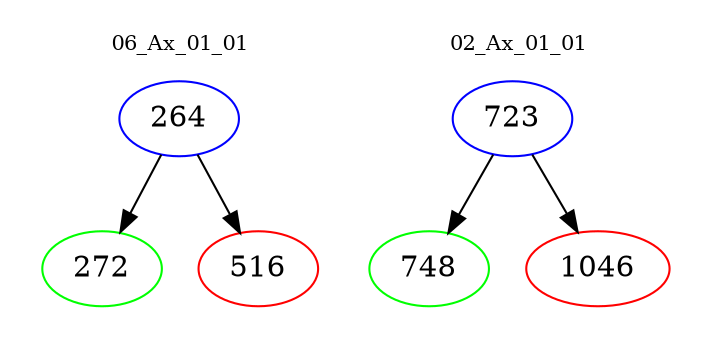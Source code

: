 digraph{
subgraph cluster_0 {
color = white
label = "06_Ax_01_01";
fontsize=10;
T0_264 [label="264", color="blue"]
T0_264 -> T0_272 [color="black"]
T0_272 [label="272", color="green"]
T0_264 -> T0_516 [color="black"]
T0_516 [label="516", color="red"]
}
subgraph cluster_1 {
color = white
label = "02_Ax_01_01";
fontsize=10;
T1_723 [label="723", color="blue"]
T1_723 -> T1_748 [color="black"]
T1_748 [label="748", color="green"]
T1_723 -> T1_1046 [color="black"]
T1_1046 [label="1046", color="red"]
}
}
